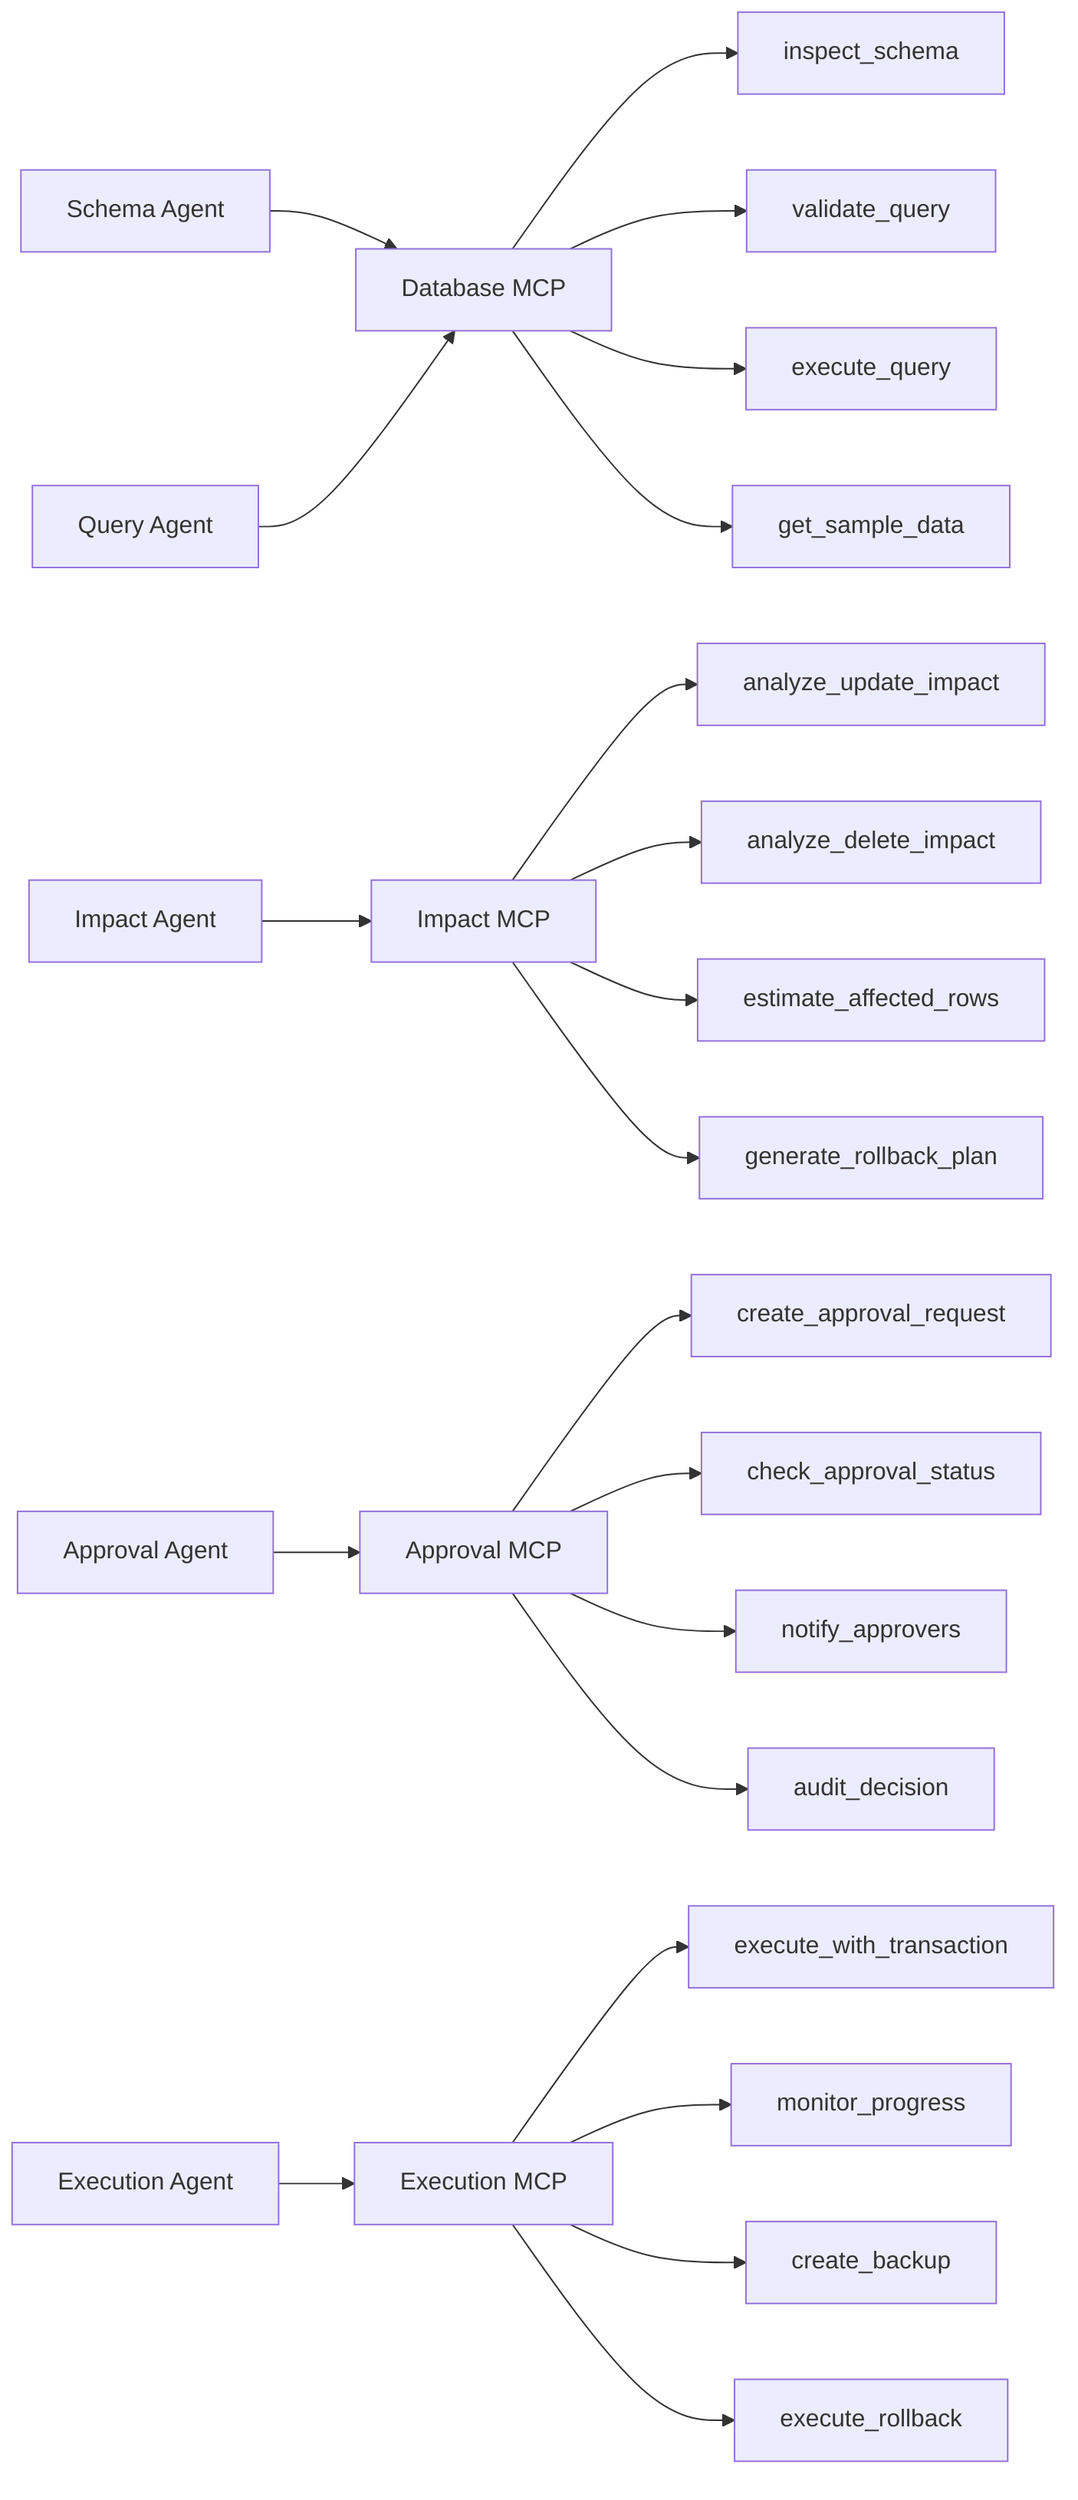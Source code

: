 graph LR
    A[Schema Agent] --> B[Database MCP]
    C[Query Agent] --> B
    D[Impact Agent] --> E[Impact MCP]
    F[Approval Agent] --> G[Approval MCP]
    H[Execution Agent] --> I[Execution MCP]
    
    B --> J[inspect_schema]
    B --> K[validate_query]
    B --> L[execute_query]
    B --> M[get_sample_data]
    
    E --> N[analyze_update_impact]
    E --> O[analyze_delete_impact]
    E --> P[estimate_affected_rows]
    E --> Q[generate_rollback_plan]
    
    G --> R[create_approval_request]
    G --> S[check_approval_status]
    G --> T[notify_approvers]
    G --> U[audit_decision]
    
    I --> V[execute_with_transaction]
    I --> W[monitor_progress]
    I --> X[create_backup]
    I --> Y[execute_rollback]